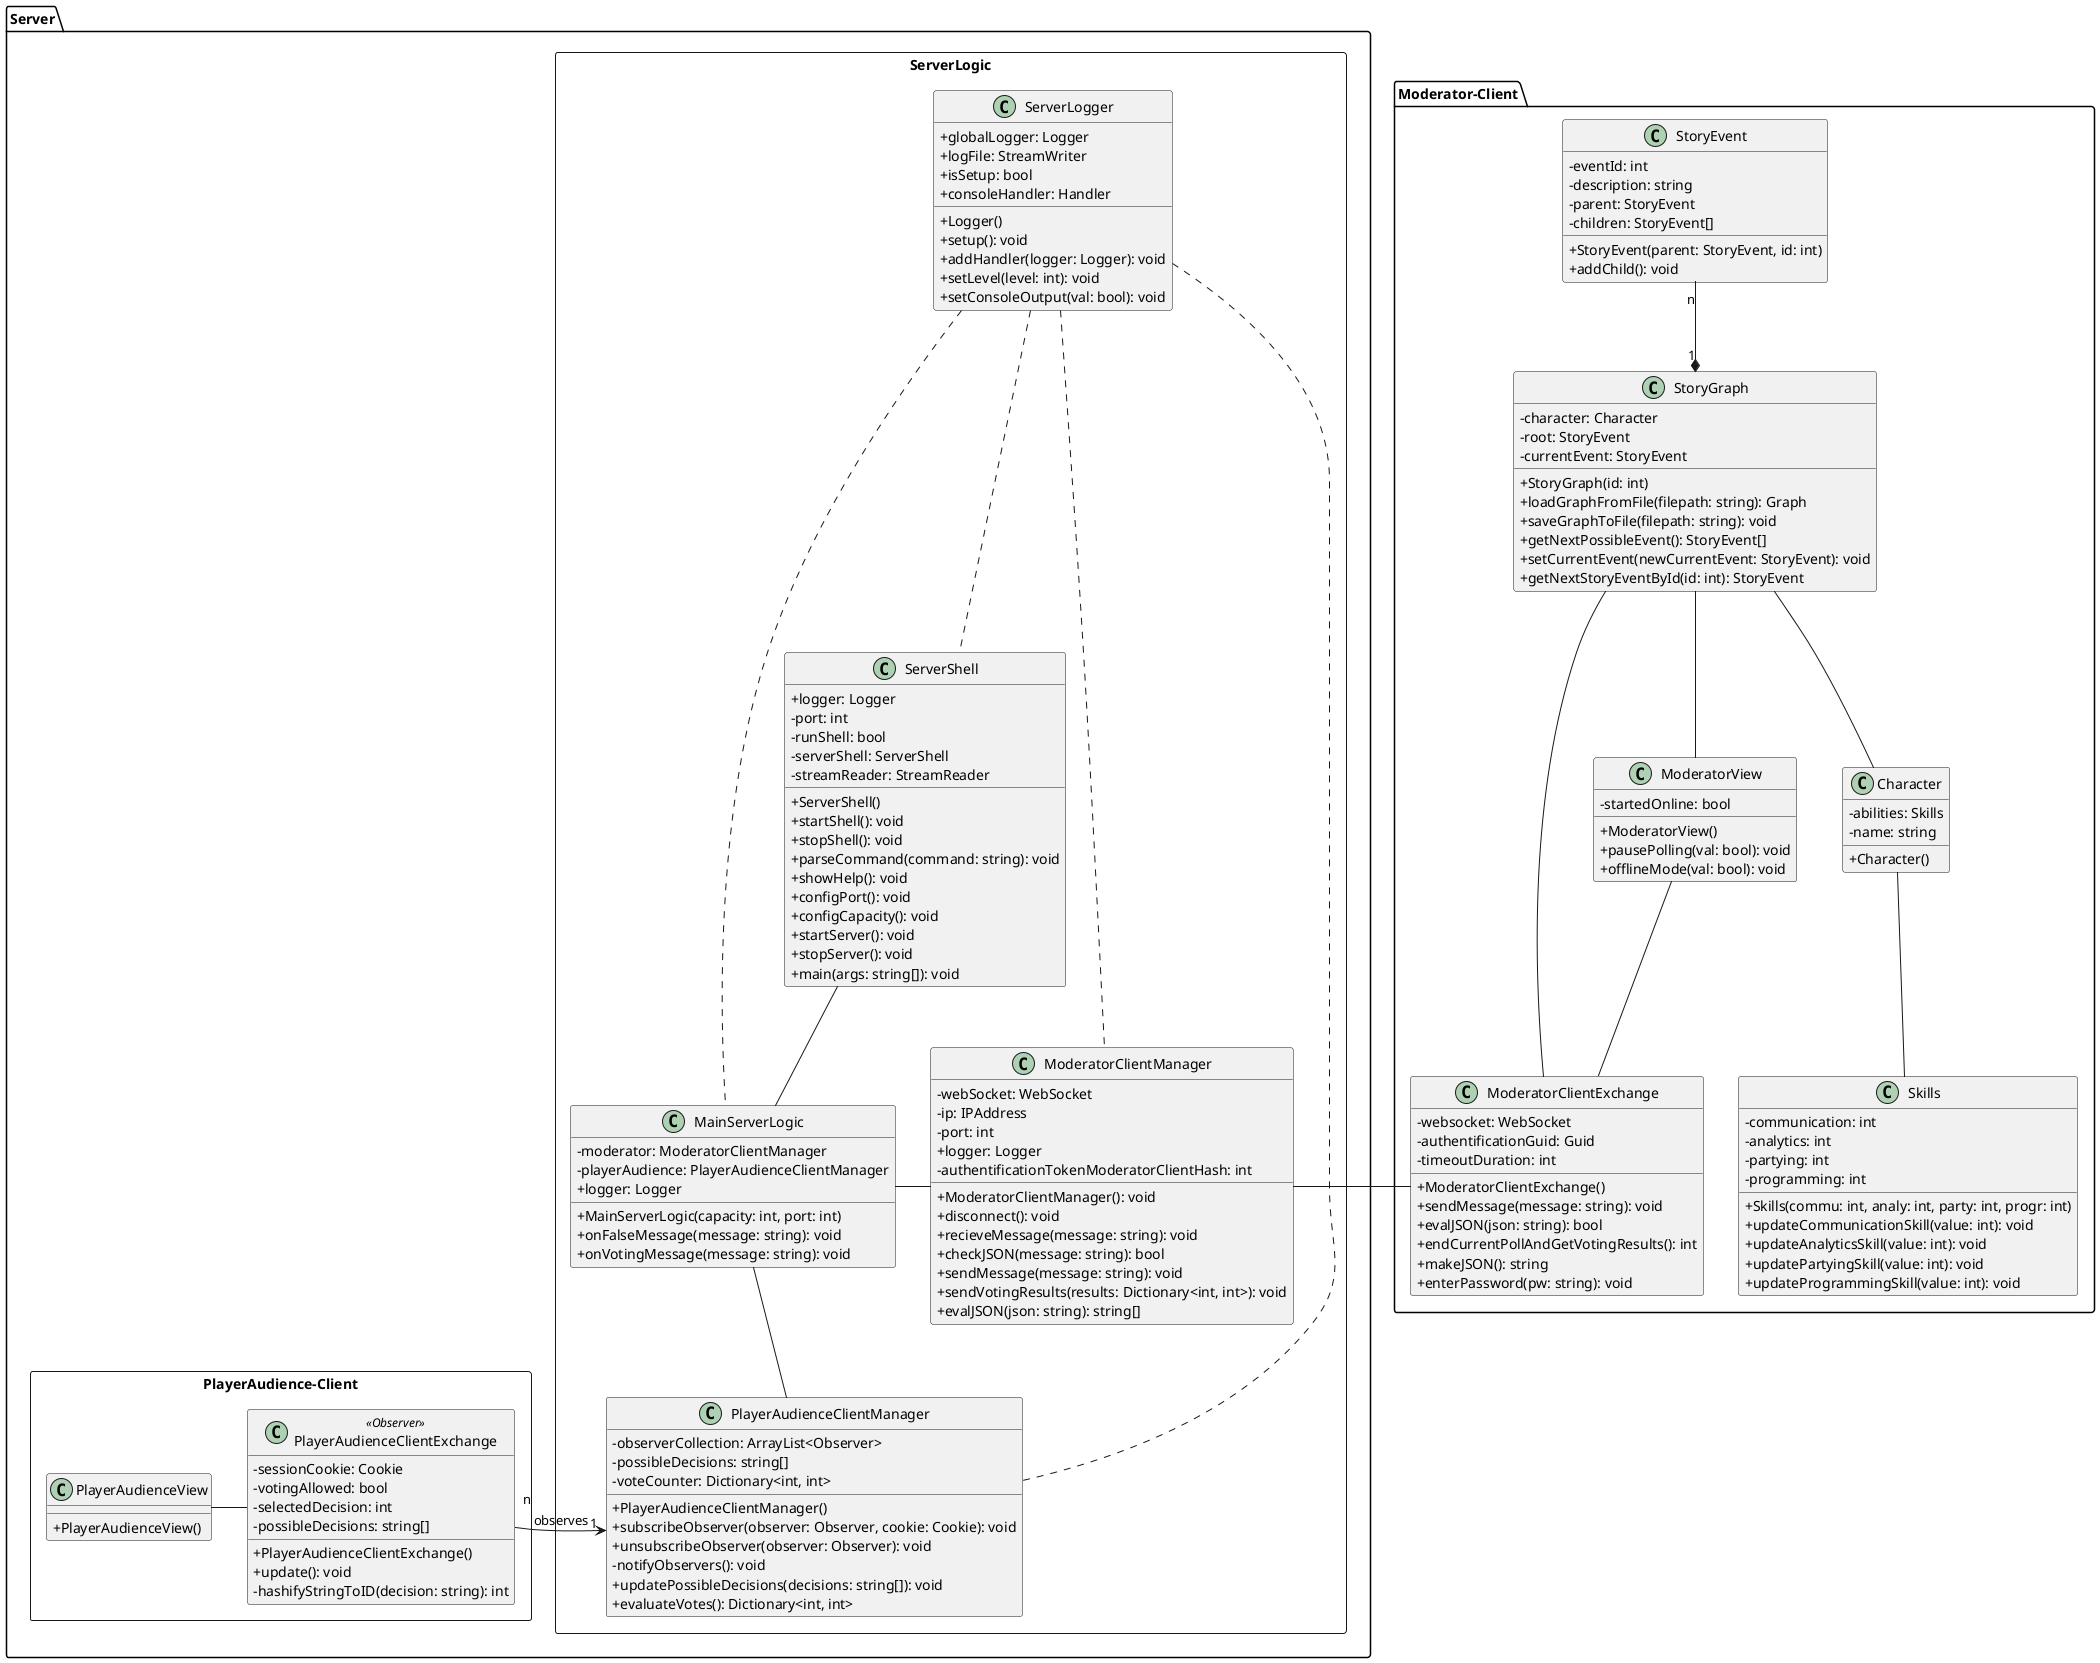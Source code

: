 @startuml

skinparam classAttributeIconSize 0

package "Moderator-Client" {

  class StoryEvent {
    {field} -eventId: int
    {field} -description: string
    {field} -parent: StoryEvent
    {field} -children: StoryEvent[]
    {method} +StoryEvent(parent: StoryEvent, id: int)
    {method} +addChild(): void
  }

  class StoryGraph {
    {field} -character: Character
    {field} -root: StoryEvent
    {field} -currentEvent: StoryEvent
    {method} +StoryGraph(id: int)
    {method} +loadGraphFromFile(filepath: string): Graph
    {method} +saveGraphToFile(filepath: string): void
    {method} +getNextPossibleEvent(): StoryEvent[]
    {method} +setCurrentEvent(newCurrentEvent: StoryEvent): void
    {method} +getNextStoryEventById(id: int): StoryEvent
  }

  class "ModeratorView" as mf {
    {field} -startedOnline: bool
    {method} +ModeratorView()
    {method} +pausePolling(val: bool): void
    {method} +offlineMode(val: bool): void
  }

  class "ModeratorClientExchange" as mcei{
    {field} -websocket: WebSocket
    {field} -authentificationGuid: Guid
    {field} -timeoutDuration: int
    {method} +ModeratorClientExchange()
    {method} +sendMessage(message: string): void
    {method} +evalJSON(json: string): bool
    {method} +endCurrentPollAndGetVotingResults(): int
    {method} +makeJSON(): string
    {method} +enterPassword(pw: string): void
  }

  class Skills {
    {field} -communication: int
    {field} -analytics: int
    {field} -partying: int
    {field} -programming: int
    {method} + Skills(commu: int, analy: int, party: int, progr: int)
    {method} + updateCommunicationSkill(value: int): void
    {method} + updateAnalyticsSkill(value: int): void
    {method} + updatePartyingSkill(value: int): void
    {method} + updateProgrammingSkill(value: int): void
  }

  class Character {
    {field} -abilities: Skills
    {field} -name: string
    {method} +Character()
  }
  
  StoryEvent "n" --* "1" StoryGraph
  StoryGraph -- mf
  StoryGraph -- Character
  Character -- Skills
  mf -- mcei
  StoryGraph --- mcei
}

package "Server" {
   

  package "ServerLogic" <<Rectangle>>{
    class "ServerShell" as ss {
      {field} +logger: Logger
      {field} -port: int
      {field} -runShell: bool
      {field} -serverShell: ServerShell
      {field} -streamReader: StreamReader
      {method} +ServerShell()
      {method} +startShell(): void
      {method} +stopShell(): void
      {method} +parseCommand(command: string): void
      {method} +showHelp(): void
      {method} +configPort(): void
      {method} +configCapacity(): void
      {method} +startServer(): void
      {method} +stopServer(): void
      {method} +main(args: string[]): void
    }

    class "ModeratorClientManager" as cm {
      {field} -webSocket: WebSocket
      {field} -ip: IPAddress
      {field} -port: int
      {field} +logger: Logger
      {field} -authentificationTokenModeratorClientHash: int
      {method} +ModeratorClientManager(): void
      {method} +disconnect(): void
      {method} +recieveMessage(message: string): void
      {method} +checkJSON(message: string): bool
      {method} +sendMessage(message: string): void
      {method} +sendVotingResults(results: Dictionary<int, int>): void
      {method} +evalJSON(json: string): string[]

    }    

    class "MainServerLogic" as msl {
      {field} -moderator: ModeratorClientManager
      {field} -playerAudience: PlayerAudienceClientManager
      {field} +logger: Logger
      {method} +MainServerLogic(capacity: int, port: int)
      {method} +onFalseMessage(message: string): void
      {method} +onVotingMessage(message: string): void

    }

    class "PlayerAudienceClientManager" as api {
        {field} -observerCollection: ArrayList<Observer>
        {field} -possibleDecisions: string[]
        {field} -voteCounter: Dictionary<int, int>
        {method} +PlayerAudienceClientManager()
        {method} +subscribeObserver(observer: Observer, cookie: Cookie): void
        {method} +unsubscribeObserver(observer: Observer): void
        {method} -notifyObservers(): void
        {method} +updatePossibleDecisions(decisions: string[]): void
        {method} +evaluateVotes(): Dictionary<int, int>
  }

    class "ServerLogger" as sl {
      {field} +globalLogger: Logger
      {field} +logFile: StreamWriter
      {field} +isSetup: bool
      {field} +consoleHandler: Handler
      {method} +Logger()
      {method} +setup(): void
      {method} +addHandler(logger: Logger): void
      {method} +setLevel(level: int): void
      {method} +setConsoleOutput(val: bool): void
    }
  }
  package "PlayerAudience-Client" <<Rectangle>>{  
    class "PlayerAudienceClientExchange" as pace <<Observer>>{
      {field} -sessionCookie: Cookie
      {field} -votingAllowed: bool
      {field} -selectedDecision: int
      {field} -possibleDecisions: string[]
      {method} +PlayerAudienceClientExchange()
      {method} +update(): void
      {method} -hashifyStringToID(decision: string): int
    }

    class "PlayerAudienceView" as pav {
      {method} +PlayerAudienceView()
    }
  }
  ss -- msl
  msl - cm
  msl -down- api
  sl ... cm
  sl ... msl
  sl ... api
  sl ... ss
  pace -left- pav
  api "1" <-right- "n" pace : observes
}

mcei -right- cm

@enduml